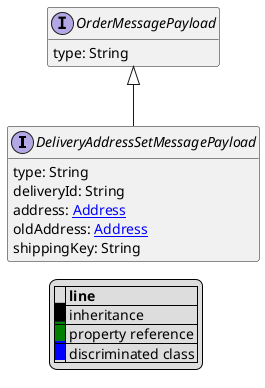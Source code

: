 @startuml

hide empty fields
hide empty methods
legend
|= |= line |
|<back:black>   </back>| inheritance |
|<back:green>   </back>| property reference |
|<back:blue>   </back>| discriminated class |
endlegend
interface DeliveryAddressSetMessagePayload [[DeliveryAddressSetMessagePayload.svg]] extends OrderMessagePayload {
    type: String
    deliveryId: String
    address: [[Address.svg Address]]
    oldAddress: [[Address.svg Address]]
    shippingKey: String
}
interface OrderMessagePayload [[OrderMessagePayload.svg]]  {
    type: String
}





@enduml
